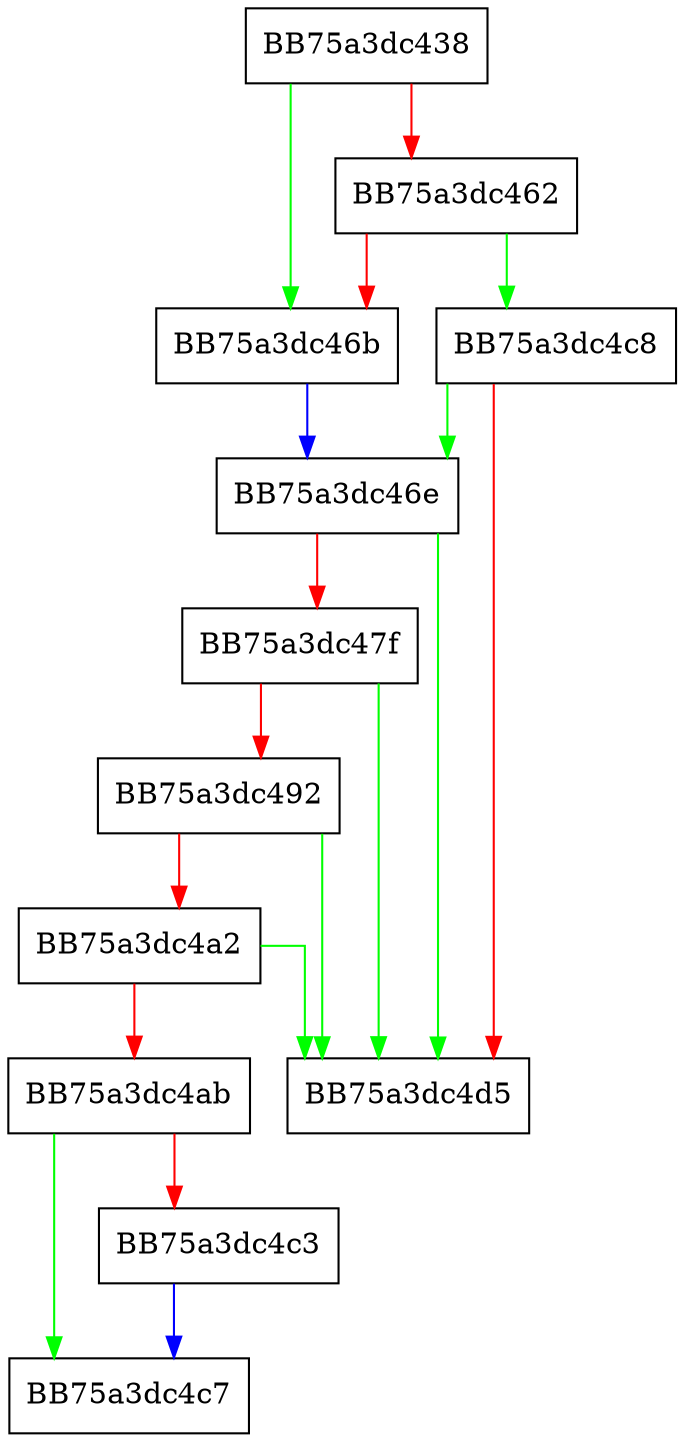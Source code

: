 digraph estimate_max_state_count {
  node [shape="box"];
  graph [splines=ortho];
  BB75a3dc438 -> BB75a3dc46b [color="green"];
  BB75a3dc438 -> BB75a3dc462 [color="red"];
  BB75a3dc462 -> BB75a3dc4c8 [color="green"];
  BB75a3dc462 -> BB75a3dc46b [color="red"];
  BB75a3dc46b -> BB75a3dc46e [color="blue"];
  BB75a3dc46e -> BB75a3dc4d5 [color="green"];
  BB75a3dc46e -> BB75a3dc47f [color="red"];
  BB75a3dc47f -> BB75a3dc4d5 [color="green"];
  BB75a3dc47f -> BB75a3dc492 [color="red"];
  BB75a3dc492 -> BB75a3dc4d5 [color="green"];
  BB75a3dc492 -> BB75a3dc4a2 [color="red"];
  BB75a3dc4a2 -> BB75a3dc4d5 [color="green"];
  BB75a3dc4a2 -> BB75a3dc4ab [color="red"];
  BB75a3dc4ab -> BB75a3dc4c7 [color="green"];
  BB75a3dc4ab -> BB75a3dc4c3 [color="red"];
  BB75a3dc4c3 -> BB75a3dc4c7 [color="blue"];
  BB75a3dc4c8 -> BB75a3dc46e [color="green"];
  BB75a3dc4c8 -> BB75a3dc4d5 [color="red"];
}